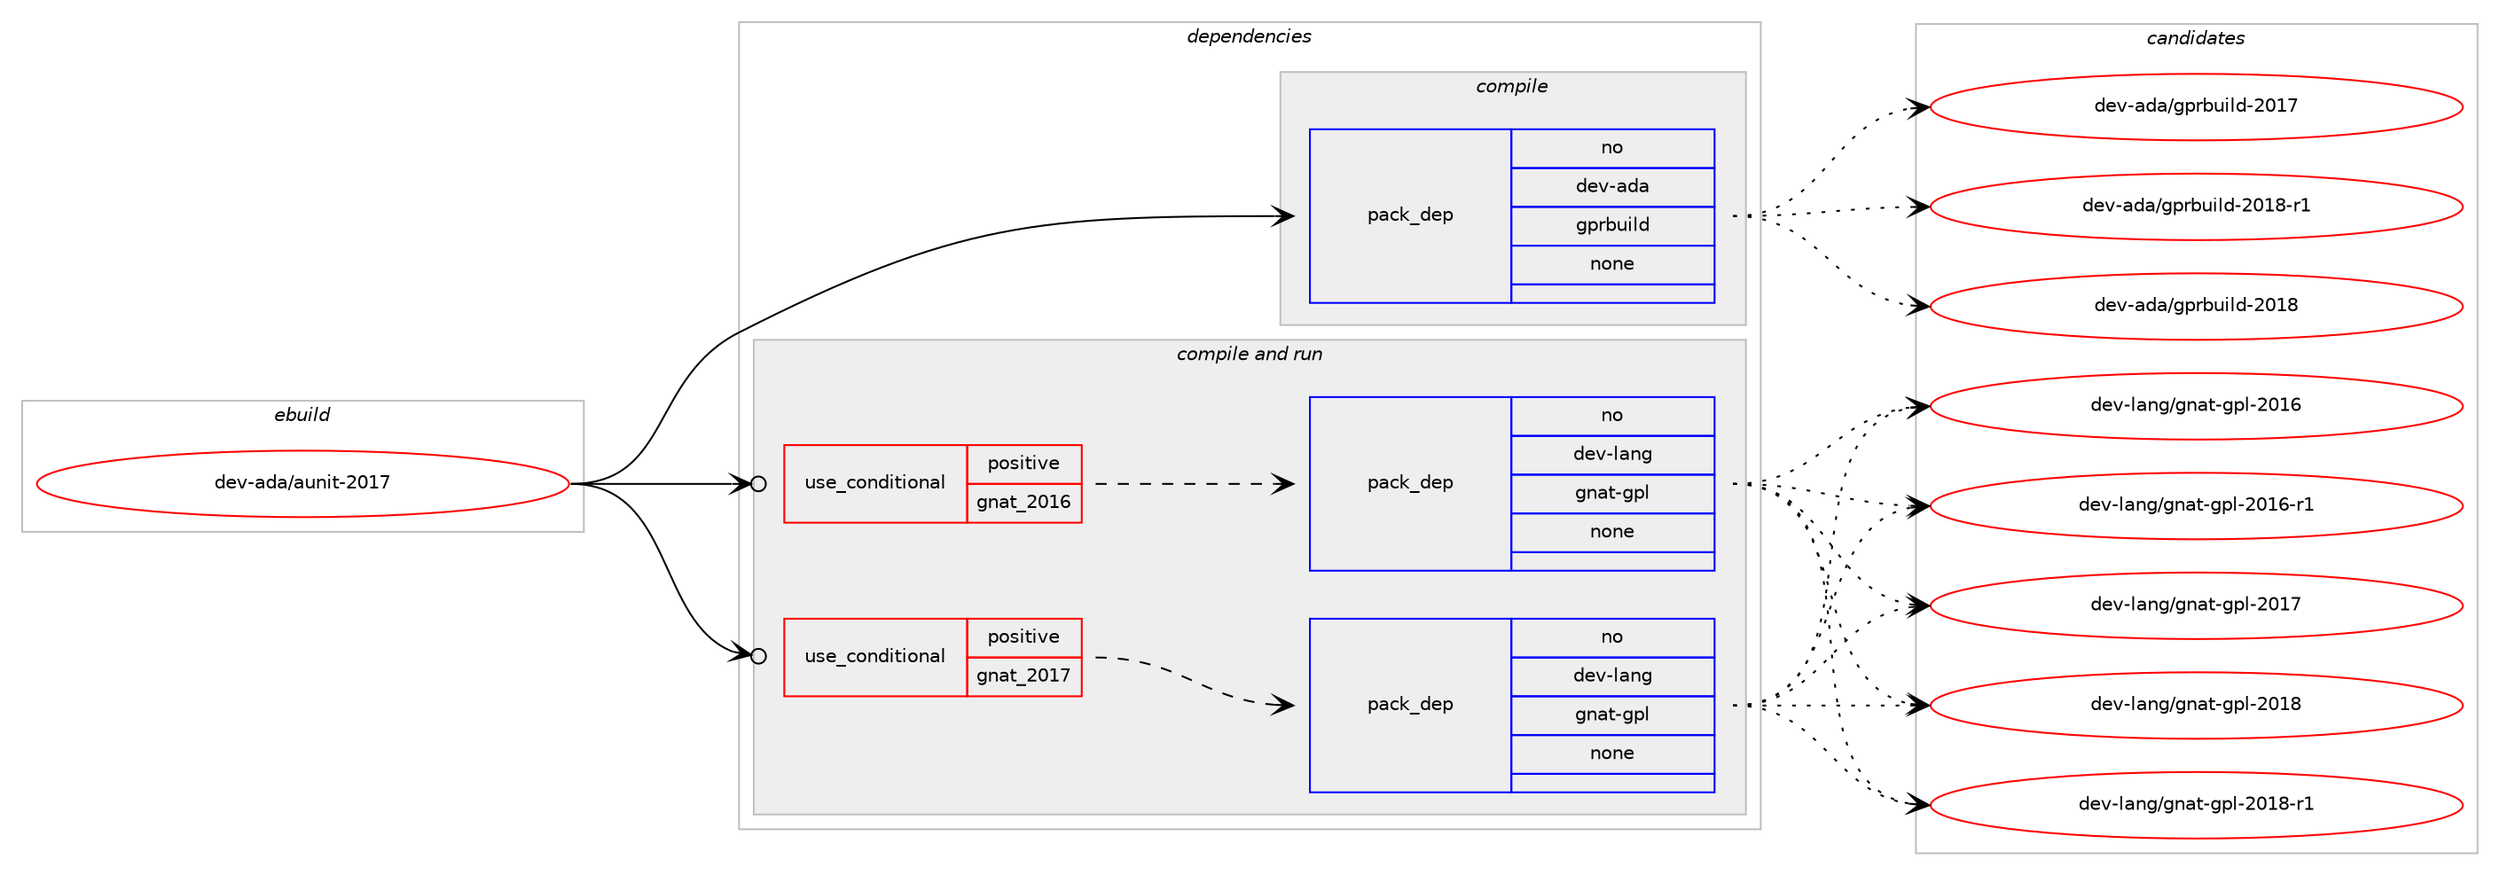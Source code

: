 digraph prolog {

# *************
# Graph options
# *************

newrank=true;
concentrate=true;
compound=true;
graph [rankdir=LR,fontname=Helvetica,fontsize=10,ranksep=1.5];#, ranksep=2.5, nodesep=0.2];
edge  [arrowhead=vee];
node  [fontname=Helvetica,fontsize=10];

# **********
# The ebuild
# **********

subgraph cluster_leftcol {
color=gray;
rank=same;
label=<<i>ebuild</i>>;
id [label="dev-ada/aunit-2017", color=red, width=4, href="../dev-ada/aunit-2017.svg"];
}

# ****************
# The dependencies
# ****************

subgraph cluster_midcol {
color=gray;
label=<<i>dependencies</i>>;
subgraph cluster_compile {
fillcolor="#eeeeee";
style=filled;
label=<<i>compile</i>>;
subgraph pack3251 {
dependency4328 [label=<<TABLE BORDER="0" CELLBORDER="1" CELLSPACING="0" CELLPADDING="4" WIDTH="220"><TR><TD ROWSPAN="6" CELLPADDING="30">pack_dep</TD></TR><TR><TD WIDTH="110">no</TD></TR><TR><TD>dev-ada</TD></TR><TR><TD>gprbuild</TD></TR><TR><TD>none</TD></TR><TR><TD></TD></TR></TABLE>>, shape=none, color=blue];
}
id:e -> dependency4328:w [weight=20,style="solid",arrowhead="vee"];
}
subgraph cluster_compileandrun {
fillcolor="#eeeeee";
style=filled;
label=<<i>compile and run</i>>;
subgraph cond975 {
dependency4329 [label=<<TABLE BORDER="0" CELLBORDER="1" CELLSPACING="0" CELLPADDING="4"><TR><TD ROWSPAN="3" CELLPADDING="10">use_conditional</TD></TR><TR><TD>positive</TD></TR><TR><TD>gnat_2016</TD></TR></TABLE>>, shape=none, color=red];
subgraph pack3252 {
dependency4330 [label=<<TABLE BORDER="0" CELLBORDER="1" CELLSPACING="0" CELLPADDING="4" WIDTH="220"><TR><TD ROWSPAN="6" CELLPADDING="30">pack_dep</TD></TR><TR><TD WIDTH="110">no</TD></TR><TR><TD>dev-lang</TD></TR><TR><TD>gnat-gpl</TD></TR><TR><TD>none</TD></TR><TR><TD></TD></TR></TABLE>>, shape=none, color=blue];
}
dependency4329:e -> dependency4330:w [weight=20,style="dashed",arrowhead="vee"];
}
id:e -> dependency4329:w [weight=20,style="solid",arrowhead="odotvee"];
subgraph cond976 {
dependency4331 [label=<<TABLE BORDER="0" CELLBORDER="1" CELLSPACING="0" CELLPADDING="4"><TR><TD ROWSPAN="3" CELLPADDING="10">use_conditional</TD></TR><TR><TD>positive</TD></TR><TR><TD>gnat_2017</TD></TR></TABLE>>, shape=none, color=red];
subgraph pack3253 {
dependency4332 [label=<<TABLE BORDER="0" CELLBORDER="1" CELLSPACING="0" CELLPADDING="4" WIDTH="220"><TR><TD ROWSPAN="6" CELLPADDING="30">pack_dep</TD></TR><TR><TD WIDTH="110">no</TD></TR><TR><TD>dev-lang</TD></TR><TR><TD>gnat-gpl</TD></TR><TR><TD>none</TD></TR><TR><TD></TD></TR></TABLE>>, shape=none, color=blue];
}
dependency4331:e -> dependency4332:w [weight=20,style="dashed",arrowhead="vee"];
}
id:e -> dependency4331:w [weight=20,style="solid",arrowhead="odotvee"];
}
subgraph cluster_run {
fillcolor="#eeeeee";
style=filled;
label=<<i>run</i>>;
}
}

# **************
# The candidates
# **************

subgraph cluster_choices {
rank=same;
color=gray;
label=<<i>candidates</i>>;

subgraph choice3251 {
color=black;
nodesep=1;
choice10010111845971009747103112114981171051081004550484956 [label="dev-ada/gprbuild-2018", color=red, width=4,href="../dev-ada/gprbuild-2018.svg"];
choice10010111845971009747103112114981171051081004550484955 [label="dev-ada/gprbuild-2017", color=red, width=4,href="../dev-ada/gprbuild-2017.svg"];
choice100101118459710097471031121149811710510810045504849564511449 [label="dev-ada/gprbuild-2018-r1", color=red, width=4,href="../dev-ada/gprbuild-2018-r1.svg"];
dependency4328:e -> choice10010111845971009747103112114981171051081004550484956:w [style=dotted,weight="100"];
dependency4328:e -> choice10010111845971009747103112114981171051081004550484955:w [style=dotted,weight="100"];
dependency4328:e -> choice100101118459710097471031121149811710510810045504849564511449:w [style=dotted,weight="100"];
}
subgraph choice3252 {
color=black;
nodesep=1;
choice10010111845108971101034710311097116451031121084550484954 [label="dev-lang/gnat-gpl-2016", color=red, width=4,href="../dev-lang/gnat-gpl-2016.svg"];
choice100101118451089711010347103110971164510311210845504849544511449 [label="dev-lang/gnat-gpl-2016-r1", color=red, width=4,href="../dev-lang/gnat-gpl-2016-r1.svg"];
choice10010111845108971101034710311097116451031121084550484955 [label="dev-lang/gnat-gpl-2017", color=red, width=4,href="../dev-lang/gnat-gpl-2017.svg"];
choice10010111845108971101034710311097116451031121084550484956 [label="dev-lang/gnat-gpl-2018", color=red, width=4,href="../dev-lang/gnat-gpl-2018.svg"];
choice100101118451089711010347103110971164510311210845504849564511449 [label="dev-lang/gnat-gpl-2018-r1", color=red, width=4,href="../dev-lang/gnat-gpl-2018-r1.svg"];
dependency4330:e -> choice10010111845108971101034710311097116451031121084550484954:w [style=dotted,weight="100"];
dependency4330:e -> choice100101118451089711010347103110971164510311210845504849544511449:w [style=dotted,weight="100"];
dependency4330:e -> choice10010111845108971101034710311097116451031121084550484955:w [style=dotted,weight="100"];
dependency4330:e -> choice10010111845108971101034710311097116451031121084550484956:w [style=dotted,weight="100"];
dependency4330:e -> choice100101118451089711010347103110971164510311210845504849564511449:w [style=dotted,weight="100"];
}
subgraph choice3253 {
color=black;
nodesep=1;
choice10010111845108971101034710311097116451031121084550484954 [label="dev-lang/gnat-gpl-2016", color=red, width=4,href="../dev-lang/gnat-gpl-2016.svg"];
choice100101118451089711010347103110971164510311210845504849544511449 [label="dev-lang/gnat-gpl-2016-r1", color=red, width=4,href="../dev-lang/gnat-gpl-2016-r1.svg"];
choice10010111845108971101034710311097116451031121084550484955 [label="dev-lang/gnat-gpl-2017", color=red, width=4,href="../dev-lang/gnat-gpl-2017.svg"];
choice10010111845108971101034710311097116451031121084550484956 [label="dev-lang/gnat-gpl-2018", color=red, width=4,href="../dev-lang/gnat-gpl-2018.svg"];
choice100101118451089711010347103110971164510311210845504849564511449 [label="dev-lang/gnat-gpl-2018-r1", color=red, width=4,href="../dev-lang/gnat-gpl-2018-r1.svg"];
dependency4332:e -> choice10010111845108971101034710311097116451031121084550484954:w [style=dotted,weight="100"];
dependency4332:e -> choice100101118451089711010347103110971164510311210845504849544511449:w [style=dotted,weight="100"];
dependency4332:e -> choice10010111845108971101034710311097116451031121084550484955:w [style=dotted,weight="100"];
dependency4332:e -> choice10010111845108971101034710311097116451031121084550484956:w [style=dotted,weight="100"];
dependency4332:e -> choice100101118451089711010347103110971164510311210845504849564511449:w [style=dotted,weight="100"];
}
}

}
